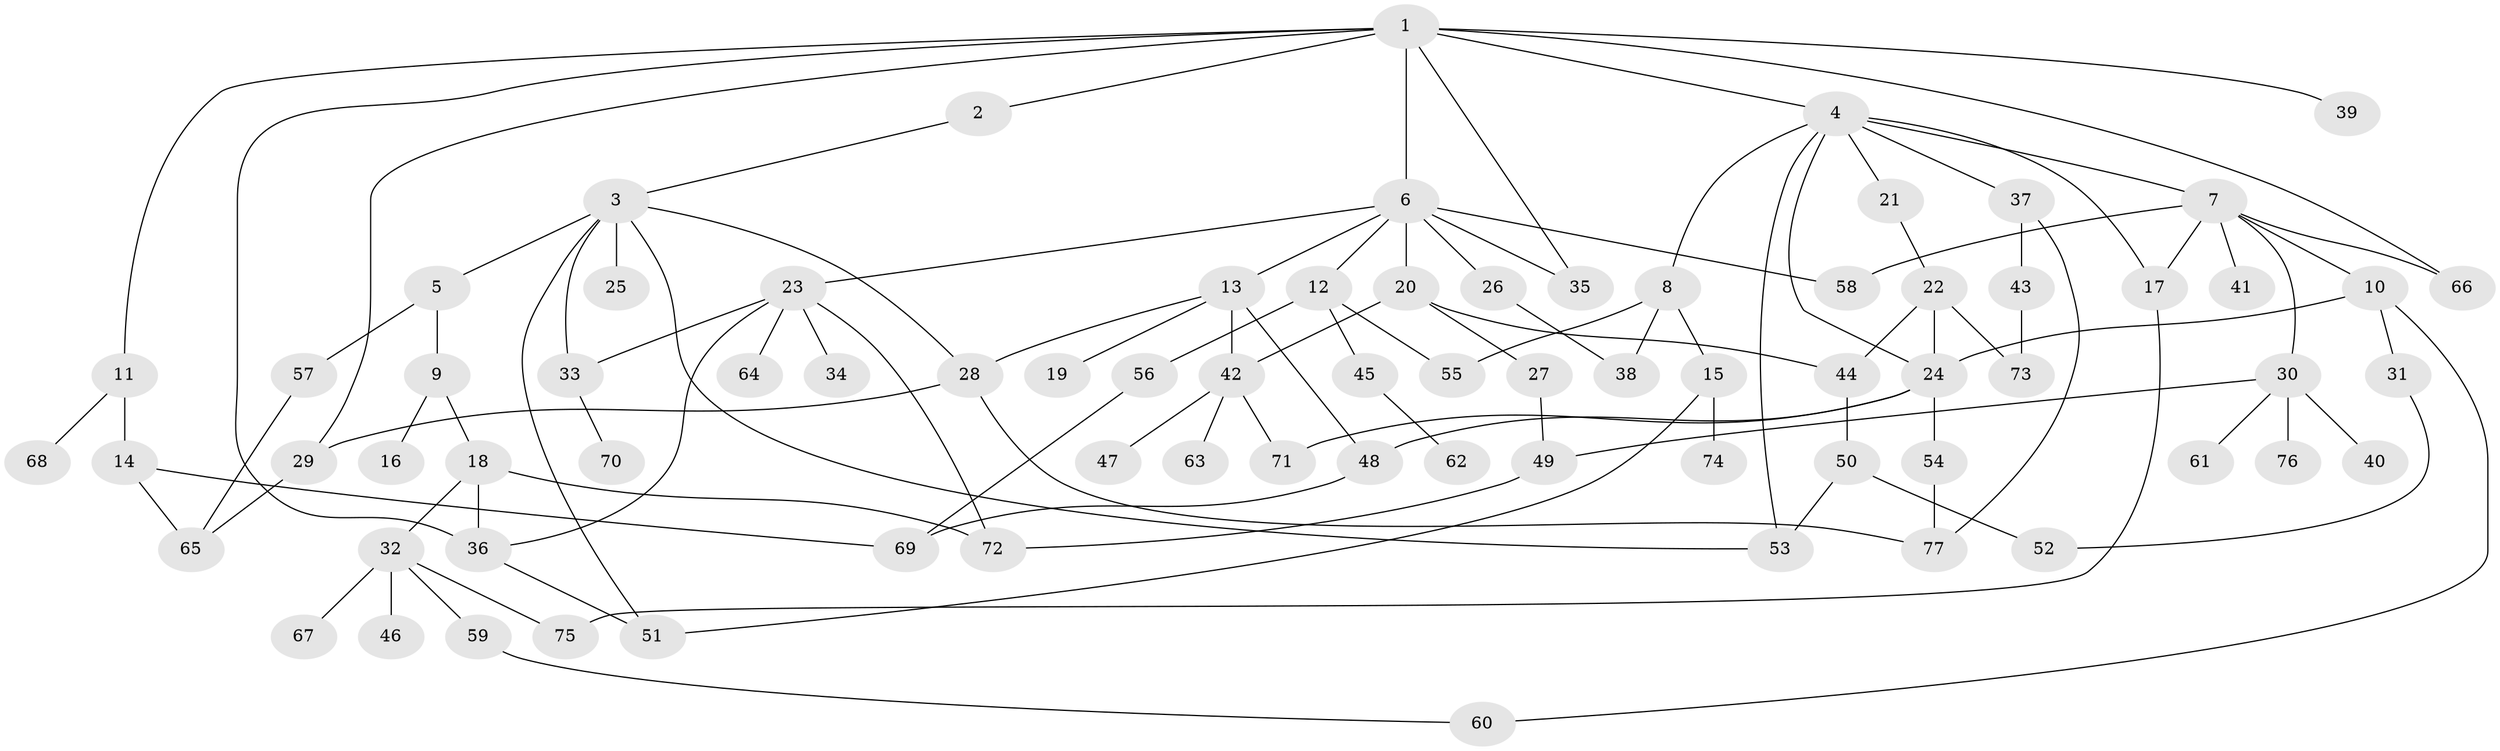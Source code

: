 // Generated by graph-tools (version 1.1) at 2025/49/03/09/25 03:49:20]
// undirected, 77 vertices, 110 edges
graph export_dot {
graph [start="1"]
  node [color=gray90,style=filled];
  1;
  2;
  3;
  4;
  5;
  6;
  7;
  8;
  9;
  10;
  11;
  12;
  13;
  14;
  15;
  16;
  17;
  18;
  19;
  20;
  21;
  22;
  23;
  24;
  25;
  26;
  27;
  28;
  29;
  30;
  31;
  32;
  33;
  34;
  35;
  36;
  37;
  38;
  39;
  40;
  41;
  42;
  43;
  44;
  45;
  46;
  47;
  48;
  49;
  50;
  51;
  52;
  53;
  54;
  55;
  56;
  57;
  58;
  59;
  60;
  61;
  62;
  63;
  64;
  65;
  66;
  67;
  68;
  69;
  70;
  71;
  72;
  73;
  74;
  75;
  76;
  77;
  1 -- 2;
  1 -- 4;
  1 -- 6;
  1 -- 11;
  1 -- 29;
  1 -- 35;
  1 -- 36;
  1 -- 39;
  1 -- 66;
  2 -- 3;
  3 -- 5;
  3 -- 25;
  3 -- 28;
  3 -- 33;
  3 -- 53;
  3 -- 51;
  4 -- 7;
  4 -- 8;
  4 -- 21;
  4 -- 24;
  4 -- 37;
  4 -- 53;
  4 -- 17;
  5 -- 9;
  5 -- 57;
  6 -- 12;
  6 -- 13;
  6 -- 20;
  6 -- 23;
  6 -- 26;
  6 -- 58;
  6 -- 35;
  7 -- 10;
  7 -- 17;
  7 -- 30;
  7 -- 41;
  7 -- 58;
  7 -- 66;
  8 -- 15;
  8 -- 55;
  8 -- 38;
  9 -- 16;
  9 -- 18;
  10 -- 31;
  10 -- 60;
  10 -- 24;
  11 -- 14;
  11 -- 68;
  12 -- 45;
  12 -- 56;
  12 -- 55;
  13 -- 19;
  13 -- 42;
  13 -- 48;
  13 -- 28;
  14 -- 65;
  14 -- 69;
  15 -- 74;
  15 -- 51;
  17 -- 75;
  18 -- 32;
  18 -- 36;
  18 -- 72;
  20 -- 27;
  20 -- 44;
  20 -- 42;
  21 -- 22;
  22 -- 44;
  22 -- 73;
  22 -- 24;
  23 -- 33;
  23 -- 34;
  23 -- 64;
  23 -- 72;
  23 -- 36;
  24 -- 54;
  24 -- 71;
  24 -- 48;
  26 -- 38;
  27 -- 49;
  28 -- 29;
  28 -- 77;
  29 -- 65;
  30 -- 40;
  30 -- 61;
  30 -- 76;
  30 -- 49;
  31 -- 52;
  32 -- 46;
  32 -- 59;
  32 -- 67;
  32 -- 75;
  33 -- 70;
  36 -- 51;
  37 -- 43;
  37 -- 77;
  42 -- 47;
  42 -- 63;
  42 -- 71;
  43 -- 73;
  44 -- 50;
  45 -- 62;
  48 -- 69;
  49 -- 72;
  50 -- 52;
  50 -- 53;
  54 -- 77;
  56 -- 69;
  57 -- 65;
  59 -- 60;
}
